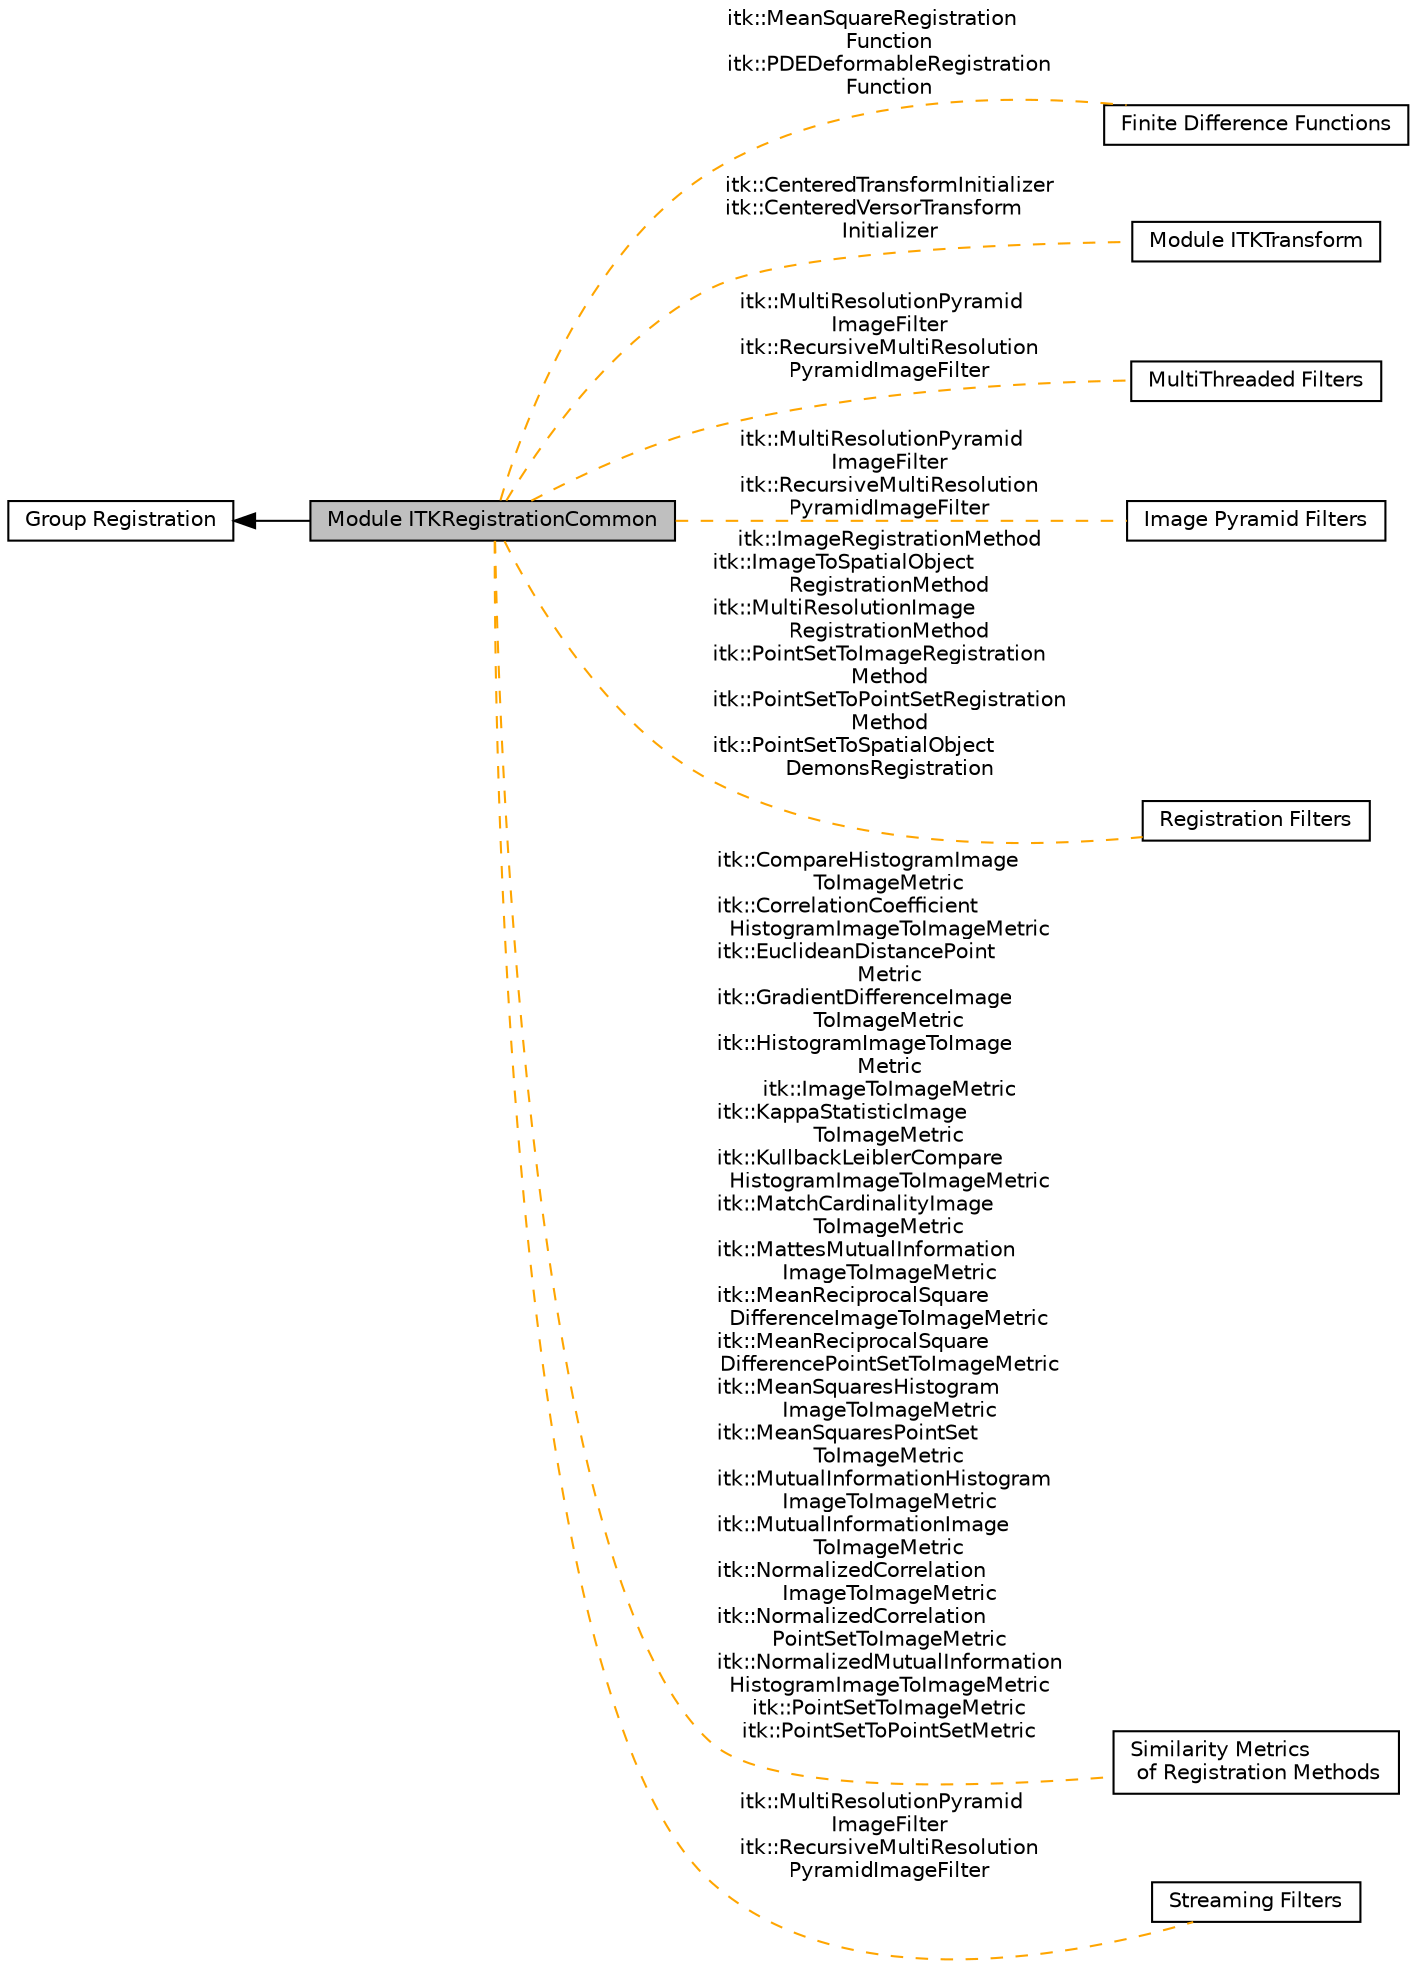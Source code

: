 digraph "Module ITKRegistrationCommon"
{
  edge [fontname="Helvetica",fontsize="10",labelfontname="Helvetica",labelfontsize="10"];
  node [fontname="Helvetica",fontsize="10",shape=box];
  rankdir=LR;
  Node6 [label="Finite Difference Functions",height=0.2,width=0.4,color="black", fillcolor="white", style="filled",URL="$group__FiniteDifferenceFunctions.html",tooltip=" "];
  Node2 [label="Group Registration",height=0.2,width=0.4,color="black", fillcolor="white", style="filled",URL="$group__Group-Registration.html",tooltip=" "];
  Node1 [label="Module ITKRegistrationCommon",height=0.2,width=0.4,color="black", fillcolor="grey75", style="filled", fontcolor="black",tooltip=" "];
  Node3 [label="Module ITKTransform",height=0.2,width=0.4,color="black", fillcolor="white", style="filled",URL="$group__ITKTransform.html",tooltip=" "];
  Node8 [label="MultiThreaded Filters",height=0.2,width=0.4,color="black", fillcolor="white", style="filled",URL="$group__MultiThreaded.html",tooltip=" "];
  Node7 [label="Image Pyramid Filters",height=0.2,width=0.4,color="black", fillcolor="white", style="filled",URL="$group__PyramidImageFilter.html",tooltip=" "];
  Node5 [label="Registration Filters",height=0.2,width=0.4,color="black", fillcolor="white", style="filled",URL="$group__RegistrationFilters.html",tooltip=" "];
  Node4 [label="Similarity Metrics\l of Registration Methods",height=0.2,width=0.4,color="black", fillcolor="white", style="filled",URL="$group__RegistrationMetrics.html",tooltip=" "];
  Node9 [label="Streaming Filters",height=0.2,width=0.4,color="black", fillcolor="white", style="filled",URL="$group__Streamed.html",tooltip=" "];
  Node2->Node1 [shape=plaintext, dir="back", style="solid"];
  Node1->Node3 [shape=plaintext, label="itk::CenteredTransformInitializer\nitk::CenteredVersorTransform\lInitializer", color="orange", dir="none", style="dashed"];
  Node1->Node4 [shape=plaintext, label="itk::CompareHistogramImage\lToImageMetric\nitk::CorrelationCoefficient\lHistogramImageToImageMetric\nitk::EuclideanDistancePoint\lMetric\nitk::GradientDifferenceImage\lToImageMetric\nitk::HistogramImageToImage\lMetric\nitk::ImageToImageMetric\nitk::KappaStatisticImage\lToImageMetric\nitk::KullbackLeiblerCompare\lHistogramImageToImageMetric\nitk::MatchCardinalityImage\lToImageMetric\nitk::MattesMutualInformation\lImageToImageMetric\nitk::MeanReciprocalSquare\lDifferenceImageToImageMetric\nitk::MeanReciprocalSquare\lDifferencePointSetToImageMetric\nitk::MeanSquaresHistogram\lImageToImageMetric\nitk::MeanSquaresPointSet\lToImageMetric\nitk::MutualInformationHistogram\lImageToImageMetric\nitk::MutualInformationImage\lToImageMetric\nitk::NormalizedCorrelation\lImageToImageMetric\nitk::NormalizedCorrelation\lPointSetToImageMetric\nitk::NormalizedMutualInformation\lHistogramImageToImageMetric\nitk::PointSetToImageMetric\nitk::PointSetToPointSetMetric", color="orange", dir="none", style="dashed"];
  Node1->Node5 [shape=plaintext, label="itk::ImageRegistrationMethod\nitk::ImageToSpatialObject\lRegistrationMethod\nitk::MultiResolutionImage\lRegistrationMethod\nitk::PointSetToImageRegistration\lMethod\nitk::PointSetToPointSetRegistration\lMethod\nitk::PointSetToSpatialObject\lDemonsRegistration", color="orange", dir="none", style="dashed"];
  Node1->Node6 [shape=plaintext, label="itk::MeanSquareRegistration\lFunction\nitk::PDEDeformableRegistration\lFunction", color="orange", dir="none", style="dashed"];
  Node1->Node7 [shape=plaintext, label="itk::MultiResolutionPyramid\lImageFilter\nitk::RecursiveMultiResolution\lPyramidImageFilter", color="orange", dir="none", style="dashed"];
  Node1->Node8 [shape=plaintext, label="itk::MultiResolutionPyramid\lImageFilter\nitk::RecursiveMultiResolution\lPyramidImageFilter", color="orange", dir="none", style="dashed"];
  Node1->Node9 [shape=plaintext, label="itk::MultiResolutionPyramid\lImageFilter\nitk::RecursiveMultiResolution\lPyramidImageFilter", color="orange", dir="none", style="dashed"];
}
